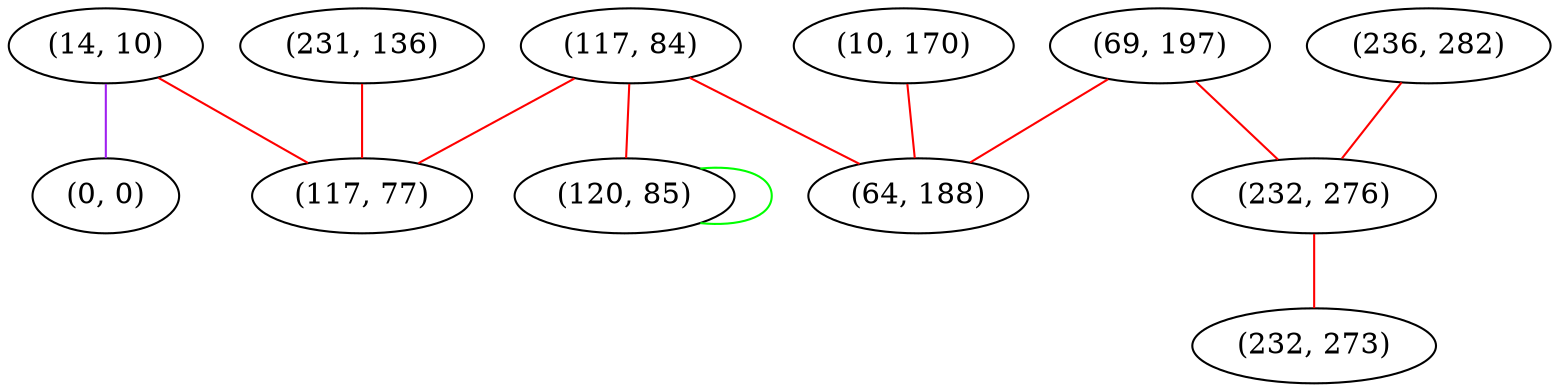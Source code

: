 graph "" {
"(117, 84)";
"(14, 10)";
"(231, 136)";
"(69, 197)";
"(10, 170)";
"(236, 282)";
"(232, 276)";
"(0, 0)";
"(232, 273)";
"(120, 85)";
"(117, 77)";
"(64, 188)";
"(117, 84)" -- "(120, 85)"  [color=red, key=0, weight=1];
"(117, 84)" -- "(117, 77)"  [color=red, key=0, weight=1];
"(117, 84)" -- "(64, 188)"  [color=red, key=0, weight=1];
"(14, 10)" -- "(0, 0)"  [color=purple, key=0, weight=4];
"(14, 10)" -- "(117, 77)"  [color=red, key=0, weight=1];
"(231, 136)" -- "(117, 77)"  [color=red, key=0, weight=1];
"(69, 197)" -- "(232, 276)"  [color=red, key=0, weight=1];
"(69, 197)" -- "(64, 188)"  [color=red, key=0, weight=1];
"(10, 170)" -- "(64, 188)"  [color=red, key=0, weight=1];
"(236, 282)" -- "(232, 276)"  [color=red, key=0, weight=1];
"(232, 276)" -- "(232, 273)"  [color=red, key=0, weight=1];
"(120, 85)" -- "(120, 85)"  [color=green, key=0, weight=2];
}
